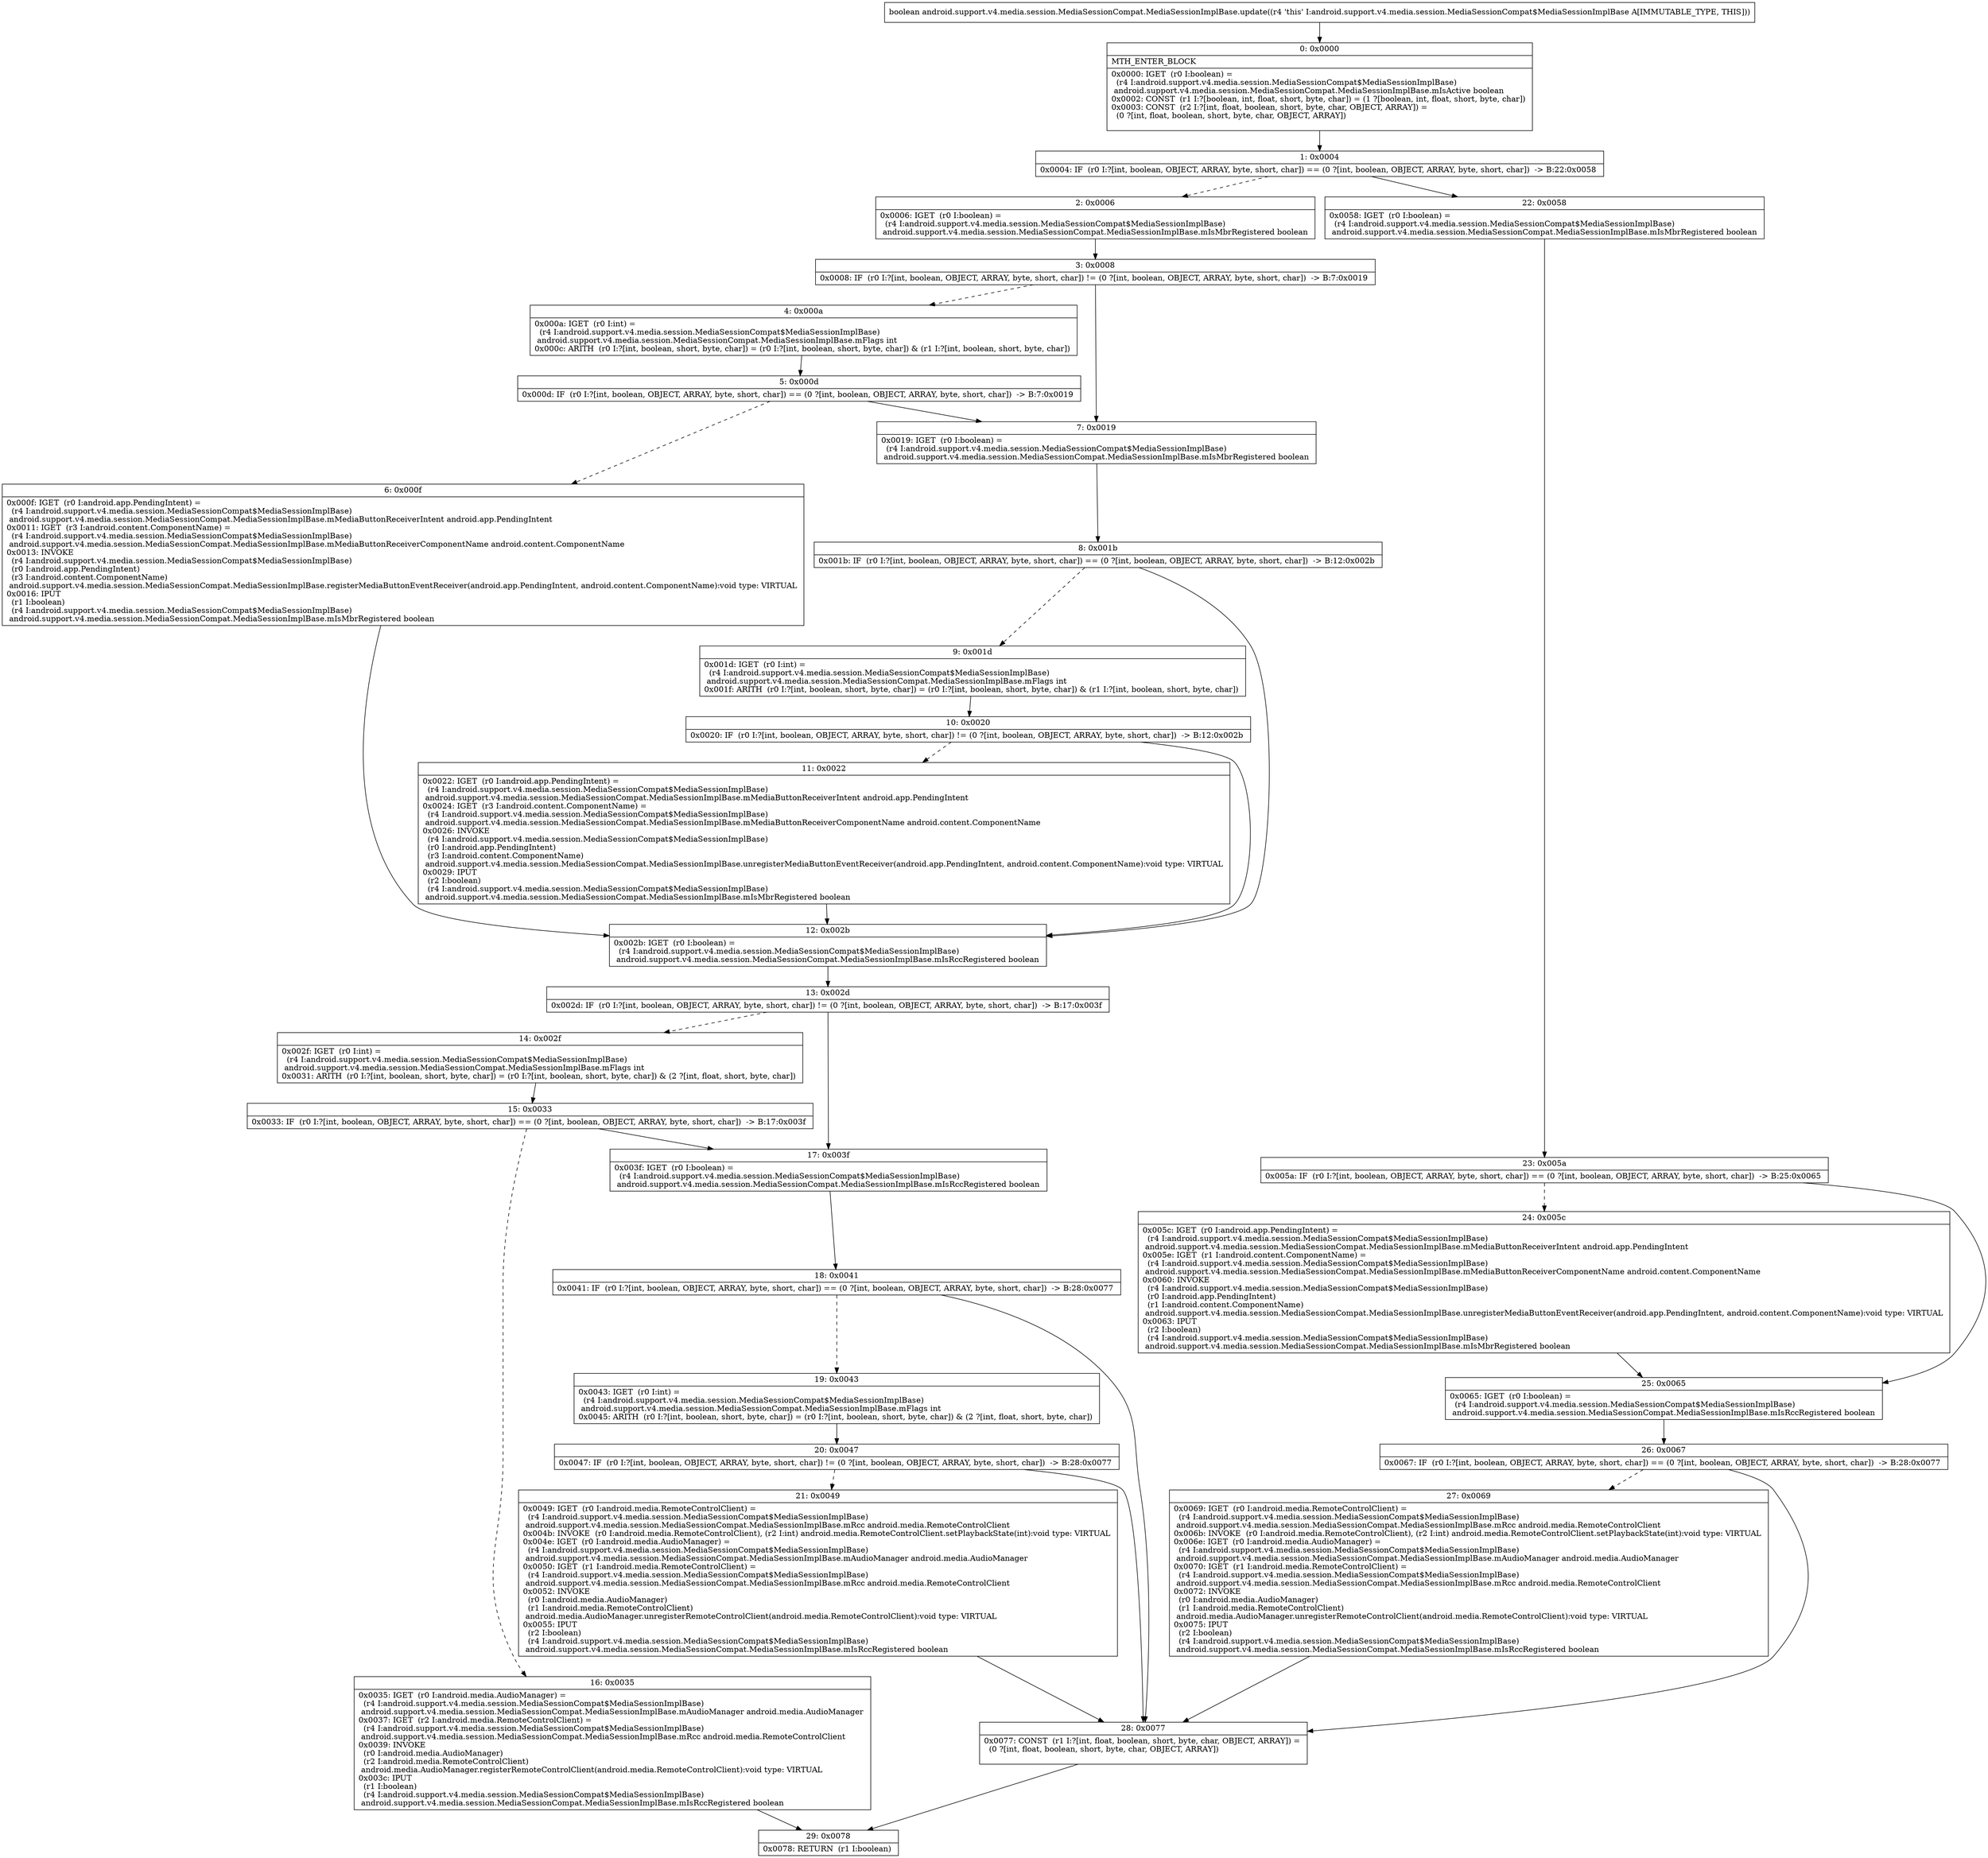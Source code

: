 digraph "CFG forandroid.support.v4.media.session.MediaSessionCompat.MediaSessionImplBase.update()Z" {
Node_0 [shape=record,label="{0\:\ 0x0000|MTH_ENTER_BLOCK\l|0x0000: IGET  (r0 I:boolean) = \l  (r4 I:android.support.v4.media.session.MediaSessionCompat$MediaSessionImplBase)\l android.support.v4.media.session.MediaSessionCompat.MediaSessionImplBase.mIsActive boolean \l0x0002: CONST  (r1 I:?[boolean, int, float, short, byte, char]) = (1 ?[boolean, int, float, short, byte, char]) \l0x0003: CONST  (r2 I:?[int, float, boolean, short, byte, char, OBJECT, ARRAY]) = \l  (0 ?[int, float, boolean, short, byte, char, OBJECT, ARRAY])\l \l}"];
Node_1 [shape=record,label="{1\:\ 0x0004|0x0004: IF  (r0 I:?[int, boolean, OBJECT, ARRAY, byte, short, char]) == (0 ?[int, boolean, OBJECT, ARRAY, byte, short, char])  \-\> B:22:0x0058 \l}"];
Node_2 [shape=record,label="{2\:\ 0x0006|0x0006: IGET  (r0 I:boolean) = \l  (r4 I:android.support.v4.media.session.MediaSessionCompat$MediaSessionImplBase)\l android.support.v4.media.session.MediaSessionCompat.MediaSessionImplBase.mIsMbrRegistered boolean \l}"];
Node_3 [shape=record,label="{3\:\ 0x0008|0x0008: IF  (r0 I:?[int, boolean, OBJECT, ARRAY, byte, short, char]) != (0 ?[int, boolean, OBJECT, ARRAY, byte, short, char])  \-\> B:7:0x0019 \l}"];
Node_4 [shape=record,label="{4\:\ 0x000a|0x000a: IGET  (r0 I:int) = \l  (r4 I:android.support.v4.media.session.MediaSessionCompat$MediaSessionImplBase)\l android.support.v4.media.session.MediaSessionCompat.MediaSessionImplBase.mFlags int \l0x000c: ARITH  (r0 I:?[int, boolean, short, byte, char]) = (r0 I:?[int, boolean, short, byte, char]) & (r1 I:?[int, boolean, short, byte, char]) \l}"];
Node_5 [shape=record,label="{5\:\ 0x000d|0x000d: IF  (r0 I:?[int, boolean, OBJECT, ARRAY, byte, short, char]) == (0 ?[int, boolean, OBJECT, ARRAY, byte, short, char])  \-\> B:7:0x0019 \l}"];
Node_6 [shape=record,label="{6\:\ 0x000f|0x000f: IGET  (r0 I:android.app.PendingIntent) = \l  (r4 I:android.support.v4.media.session.MediaSessionCompat$MediaSessionImplBase)\l android.support.v4.media.session.MediaSessionCompat.MediaSessionImplBase.mMediaButtonReceiverIntent android.app.PendingIntent \l0x0011: IGET  (r3 I:android.content.ComponentName) = \l  (r4 I:android.support.v4.media.session.MediaSessionCompat$MediaSessionImplBase)\l android.support.v4.media.session.MediaSessionCompat.MediaSessionImplBase.mMediaButtonReceiverComponentName android.content.ComponentName \l0x0013: INVOKE  \l  (r4 I:android.support.v4.media.session.MediaSessionCompat$MediaSessionImplBase)\l  (r0 I:android.app.PendingIntent)\l  (r3 I:android.content.ComponentName)\l android.support.v4.media.session.MediaSessionCompat.MediaSessionImplBase.registerMediaButtonEventReceiver(android.app.PendingIntent, android.content.ComponentName):void type: VIRTUAL \l0x0016: IPUT  \l  (r1 I:boolean)\l  (r4 I:android.support.v4.media.session.MediaSessionCompat$MediaSessionImplBase)\l android.support.v4.media.session.MediaSessionCompat.MediaSessionImplBase.mIsMbrRegistered boolean \l}"];
Node_7 [shape=record,label="{7\:\ 0x0019|0x0019: IGET  (r0 I:boolean) = \l  (r4 I:android.support.v4.media.session.MediaSessionCompat$MediaSessionImplBase)\l android.support.v4.media.session.MediaSessionCompat.MediaSessionImplBase.mIsMbrRegistered boolean \l}"];
Node_8 [shape=record,label="{8\:\ 0x001b|0x001b: IF  (r0 I:?[int, boolean, OBJECT, ARRAY, byte, short, char]) == (0 ?[int, boolean, OBJECT, ARRAY, byte, short, char])  \-\> B:12:0x002b \l}"];
Node_9 [shape=record,label="{9\:\ 0x001d|0x001d: IGET  (r0 I:int) = \l  (r4 I:android.support.v4.media.session.MediaSessionCompat$MediaSessionImplBase)\l android.support.v4.media.session.MediaSessionCompat.MediaSessionImplBase.mFlags int \l0x001f: ARITH  (r0 I:?[int, boolean, short, byte, char]) = (r0 I:?[int, boolean, short, byte, char]) & (r1 I:?[int, boolean, short, byte, char]) \l}"];
Node_10 [shape=record,label="{10\:\ 0x0020|0x0020: IF  (r0 I:?[int, boolean, OBJECT, ARRAY, byte, short, char]) != (0 ?[int, boolean, OBJECT, ARRAY, byte, short, char])  \-\> B:12:0x002b \l}"];
Node_11 [shape=record,label="{11\:\ 0x0022|0x0022: IGET  (r0 I:android.app.PendingIntent) = \l  (r4 I:android.support.v4.media.session.MediaSessionCompat$MediaSessionImplBase)\l android.support.v4.media.session.MediaSessionCompat.MediaSessionImplBase.mMediaButtonReceiverIntent android.app.PendingIntent \l0x0024: IGET  (r3 I:android.content.ComponentName) = \l  (r4 I:android.support.v4.media.session.MediaSessionCompat$MediaSessionImplBase)\l android.support.v4.media.session.MediaSessionCompat.MediaSessionImplBase.mMediaButtonReceiverComponentName android.content.ComponentName \l0x0026: INVOKE  \l  (r4 I:android.support.v4.media.session.MediaSessionCompat$MediaSessionImplBase)\l  (r0 I:android.app.PendingIntent)\l  (r3 I:android.content.ComponentName)\l android.support.v4.media.session.MediaSessionCompat.MediaSessionImplBase.unregisterMediaButtonEventReceiver(android.app.PendingIntent, android.content.ComponentName):void type: VIRTUAL \l0x0029: IPUT  \l  (r2 I:boolean)\l  (r4 I:android.support.v4.media.session.MediaSessionCompat$MediaSessionImplBase)\l android.support.v4.media.session.MediaSessionCompat.MediaSessionImplBase.mIsMbrRegistered boolean \l}"];
Node_12 [shape=record,label="{12\:\ 0x002b|0x002b: IGET  (r0 I:boolean) = \l  (r4 I:android.support.v4.media.session.MediaSessionCompat$MediaSessionImplBase)\l android.support.v4.media.session.MediaSessionCompat.MediaSessionImplBase.mIsRccRegistered boolean \l}"];
Node_13 [shape=record,label="{13\:\ 0x002d|0x002d: IF  (r0 I:?[int, boolean, OBJECT, ARRAY, byte, short, char]) != (0 ?[int, boolean, OBJECT, ARRAY, byte, short, char])  \-\> B:17:0x003f \l}"];
Node_14 [shape=record,label="{14\:\ 0x002f|0x002f: IGET  (r0 I:int) = \l  (r4 I:android.support.v4.media.session.MediaSessionCompat$MediaSessionImplBase)\l android.support.v4.media.session.MediaSessionCompat.MediaSessionImplBase.mFlags int \l0x0031: ARITH  (r0 I:?[int, boolean, short, byte, char]) = (r0 I:?[int, boolean, short, byte, char]) & (2 ?[int, float, short, byte, char]) \l}"];
Node_15 [shape=record,label="{15\:\ 0x0033|0x0033: IF  (r0 I:?[int, boolean, OBJECT, ARRAY, byte, short, char]) == (0 ?[int, boolean, OBJECT, ARRAY, byte, short, char])  \-\> B:17:0x003f \l}"];
Node_16 [shape=record,label="{16\:\ 0x0035|0x0035: IGET  (r0 I:android.media.AudioManager) = \l  (r4 I:android.support.v4.media.session.MediaSessionCompat$MediaSessionImplBase)\l android.support.v4.media.session.MediaSessionCompat.MediaSessionImplBase.mAudioManager android.media.AudioManager \l0x0037: IGET  (r2 I:android.media.RemoteControlClient) = \l  (r4 I:android.support.v4.media.session.MediaSessionCompat$MediaSessionImplBase)\l android.support.v4.media.session.MediaSessionCompat.MediaSessionImplBase.mRcc android.media.RemoteControlClient \l0x0039: INVOKE  \l  (r0 I:android.media.AudioManager)\l  (r2 I:android.media.RemoteControlClient)\l android.media.AudioManager.registerRemoteControlClient(android.media.RemoteControlClient):void type: VIRTUAL \l0x003c: IPUT  \l  (r1 I:boolean)\l  (r4 I:android.support.v4.media.session.MediaSessionCompat$MediaSessionImplBase)\l android.support.v4.media.session.MediaSessionCompat.MediaSessionImplBase.mIsRccRegistered boolean \l}"];
Node_17 [shape=record,label="{17\:\ 0x003f|0x003f: IGET  (r0 I:boolean) = \l  (r4 I:android.support.v4.media.session.MediaSessionCompat$MediaSessionImplBase)\l android.support.v4.media.session.MediaSessionCompat.MediaSessionImplBase.mIsRccRegistered boolean \l}"];
Node_18 [shape=record,label="{18\:\ 0x0041|0x0041: IF  (r0 I:?[int, boolean, OBJECT, ARRAY, byte, short, char]) == (0 ?[int, boolean, OBJECT, ARRAY, byte, short, char])  \-\> B:28:0x0077 \l}"];
Node_19 [shape=record,label="{19\:\ 0x0043|0x0043: IGET  (r0 I:int) = \l  (r4 I:android.support.v4.media.session.MediaSessionCompat$MediaSessionImplBase)\l android.support.v4.media.session.MediaSessionCompat.MediaSessionImplBase.mFlags int \l0x0045: ARITH  (r0 I:?[int, boolean, short, byte, char]) = (r0 I:?[int, boolean, short, byte, char]) & (2 ?[int, float, short, byte, char]) \l}"];
Node_20 [shape=record,label="{20\:\ 0x0047|0x0047: IF  (r0 I:?[int, boolean, OBJECT, ARRAY, byte, short, char]) != (0 ?[int, boolean, OBJECT, ARRAY, byte, short, char])  \-\> B:28:0x0077 \l}"];
Node_21 [shape=record,label="{21\:\ 0x0049|0x0049: IGET  (r0 I:android.media.RemoteControlClient) = \l  (r4 I:android.support.v4.media.session.MediaSessionCompat$MediaSessionImplBase)\l android.support.v4.media.session.MediaSessionCompat.MediaSessionImplBase.mRcc android.media.RemoteControlClient \l0x004b: INVOKE  (r0 I:android.media.RemoteControlClient), (r2 I:int) android.media.RemoteControlClient.setPlaybackState(int):void type: VIRTUAL \l0x004e: IGET  (r0 I:android.media.AudioManager) = \l  (r4 I:android.support.v4.media.session.MediaSessionCompat$MediaSessionImplBase)\l android.support.v4.media.session.MediaSessionCompat.MediaSessionImplBase.mAudioManager android.media.AudioManager \l0x0050: IGET  (r1 I:android.media.RemoteControlClient) = \l  (r4 I:android.support.v4.media.session.MediaSessionCompat$MediaSessionImplBase)\l android.support.v4.media.session.MediaSessionCompat.MediaSessionImplBase.mRcc android.media.RemoteControlClient \l0x0052: INVOKE  \l  (r0 I:android.media.AudioManager)\l  (r1 I:android.media.RemoteControlClient)\l android.media.AudioManager.unregisterRemoteControlClient(android.media.RemoteControlClient):void type: VIRTUAL \l0x0055: IPUT  \l  (r2 I:boolean)\l  (r4 I:android.support.v4.media.session.MediaSessionCompat$MediaSessionImplBase)\l android.support.v4.media.session.MediaSessionCompat.MediaSessionImplBase.mIsRccRegistered boolean \l}"];
Node_22 [shape=record,label="{22\:\ 0x0058|0x0058: IGET  (r0 I:boolean) = \l  (r4 I:android.support.v4.media.session.MediaSessionCompat$MediaSessionImplBase)\l android.support.v4.media.session.MediaSessionCompat.MediaSessionImplBase.mIsMbrRegistered boolean \l}"];
Node_23 [shape=record,label="{23\:\ 0x005a|0x005a: IF  (r0 I:?[int, boolean, OBJECT, ARRAY, byte, short, char]) == (0 ?[int, boolean, OBJECT, ARRAY, byte, short, char])  \-\> B:25:0x0065 \l}"];
Node_24 [shape=record,label="{24\:\ 0x005c|0x005c: IGET  (r0 I:android.app.PendingIntent) = \l  (r4 I:android.support.v4.media.session.MediaSessionCompat$MediaSessionImplBase)\l android.support.v4.media.session.MediaSessionCompat.MediaSessionImplBase.mMediaButtonReceiverIntent android.app.PendingIntent \l0x005e: IGET  (r1 I:android.content.ComponentName) = \l  (r4 I:android.support.v4.media.session.MediaSessionCompat$MediaSessionImplBase)\l android.support.v4.media.session.MediaSessionCompat.MediaSessionImplBase.mMediaButtonReceiverComponentName android.content.ComponentName \l0x0060: INVOKE  \l  (r4 I:android.support.v4.media.session.MediaSessionCompat$MediaSessionImplBase)\l  (r0 I:android.app.PendingIntent)\l  (r1 I:android.content.ComponentName)\l android.support.v4.media.session.MediaSessionCompat.MediaSessionImplBase.unregisterMediaButtonEventReceiver(android.app.PendingIntent, android.content.ComponentName):void type: VIRTUAL \l0x0063: IPUT  \l  (r2 I:boolean)\l  (r4 I:android.support.v4.media.session.MediaSessionCompat$MediaSessionImplBase)\l android.support.v4.media.session.MediaSessionCompat.MediaSessionImplBase.mIsMbrRegistered boolean \l}"];
Node_25 [shape=record,label="{25\:\ 0x0065|0x0065: IGET  (r0 I:boolean) = \l  (r4 I:android.support.v4.media.session.MediaSessionCompat$MediaSessionImplBase)\l android.support.v4.media.session.MediaSessionCompat.MediaSessionImplBase.mIsRccRegistered boolean \l}"];
Node_26 [shape=record,label="{26\:\ 0x0067|0x0067: IF  (r0 I:?[int, boolean, OBJECT, ARRAY, byte, short, char]) == (0 ?[int, boolean, OBJECT, ARRAY, byte, short, char])  \-\> B:28:0x0077 \l}"];
Node_27 [shape=record,label="{27\:\ 0x0069|0x0069: IGET  (r0 I:android.media.RemoteControlClient) = \l  (r4 I:android.support.v4.media.session.MediaSessionCompat$MediaSessionImplBase)\l android.support.v4.media.session.MediaSessionCompat.MediaSessionImplBase.mRcc android.media.RemoteControlClient \l0x006b: INVOKE  (r0 I:android.media.RemoteControlClient), (r2 I:int) android.media.RemoteControlClient.setPlaybackState(int):void type: VIRTUAL \l0x006e: IGET  (r0 I:android.media.AudioManager) = \l  (r4 I:android.support.v4.media.session.MediaSessionCompat$MediaSessionImplBase)\l android.support.v4.media.session.MediaSessionCompat.MediaSessionImplBase.mAudioManager android.media.AudioManager \l0x0070: IGET  (r1 I:android.media.RemoteControlClient) = \l  (r4 I:android.support.v4.media.session.MediaSessionCompat$MediaSessionImplBase)\l android.support.v4.media.session.MediaSessionCompat.MediaSessionImplBase.mRcc android.media.RemoteControlClient \l0x0072: INVOKE  \l  (r0 I:android.media.AudioManager)\l  (r1 I:android.media.RemoteControlClient)\l android.media.AudioManager.unregisterRemoteControlClient(android.media.RemoteControlClient):void type: VIRTUAL \l0x0075: IPUT  \l  (r2 I:boolean)\l  (r4 I:android.support.v4.media.session.MediaSessionCompat$MediaSessionImplBase)\l android.support.v4.media.session.MediaSessionCompat.MediaSessionImplBase.mIsRccRegistered boolean \l}"];
Node_28 [shape=record,label="{28\:\ 0x0077|0x0077: CONST  (r1 I:?[int, float, boolean, short, byte, char, OBJECT, ARRAY]) = \l  (0 ?[int, float, boolean, short, byte, char, OBJECT, ARRAY])\l \l}"];
Node_29 [shape=record,label="{29\:\ 0x0078|0x0078: RETURN  (r1 I:boolean) \l}"];
MethodNode[shape=record,label="{boolean android.support.v4.media.session.MediaSessionCompat.MediaSessionImplBase.update((r4 'this' I:android.support.v4.media.session.MediaSessionCompat$MediaSessionImplBase A[IMMUTABLE_TYPE, THIS])) }"];
MethodNode -> Node_0;
Node_0 -> Node_1;
Node_1 -> Node_2[style=dashed];
Node_1 -> Node_22;
Node_2 -> Node_3;
Node_3 -> Node_4[style=dashed];
Node_3 -> Node_7;
Node_4 -> Node_5;
Node_5 -> Node_6[style=dashed];
Node_5 -> Node_7;
Node_6 -> Node_12;
Node_7 -> Node_8;
Node_8 -> Node_9[style=dashed];
Node_8 -> Node_12;
Node_9 -> Node_10;
Node_10 -> Node_11[style=dashed];
Node_10 -> Node_12;
Node_11 -> Node_12;
Node_12 -> Node_13;
Node_13 -> Node_14[style=dashed];
Node_13 -> Node_17;
Node_14 -> Node_15;
Node_15 -> Node_16[style=dashed];
Node_15 -> Node_17;
Node_16 -> Node_29;
Node_17 -> Node_18;
Node_18 -> Node_19[style=dashed];
Node_18 -> Node_28;
Node_19 -> Node_20;
Node_20 -> Node_21[style=dashed];
Node_20 -> Node_28;
Node_21 -> Node_28;
Node_22 -> Node_23;
Node_23 -> Node_24[style=dashed];
Node_23 -> Node_25;
Node_24 -> Node_25;
Node_25 -> Node_26;
Node_26 -> Node_27[style=dashed];
Node_26 -> Node_28;
Node_27 -> Node_28;
Node_28 -> Node_29;
}

